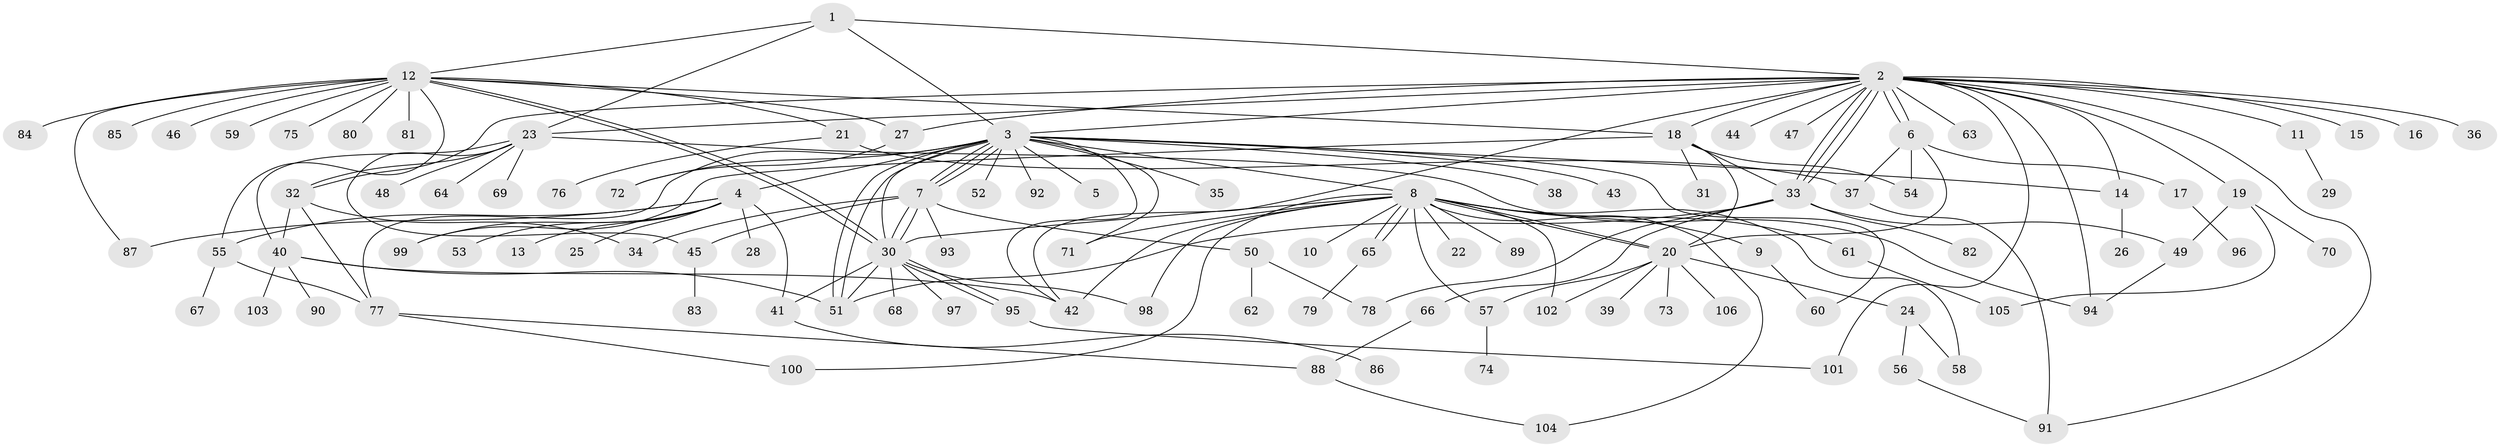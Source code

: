 // coarse degree distribution, {4: 0.12121212121212122, 17: 0.030303030303030304, 2: 0.15151515151515152, 1: 0.3939393939393939, 7: 0.09090909090909091, 12: 0.030303030303030304, 3: 0.030303030303030304, 9: 0.030303030303030304, 10: 0.030303030303030304, 5: 0.030303030303030304, 6: 0.06060606060606061}
// Generated by graph-tools (version 1.1) at 2025/36/03/04/25 23:36:58]
// undirected, 106 vertices, 163 edges
graph export_dot {
  node [color=gray90,style=filled];
  1;
  2;
  3;
  4;
  5;
  6;
  7;
  8;
  9;
  10;
  11;
  12;
  13;
  14;
  15;
  16;
  17;
  18;
  19;
  20;
  21;
  22;
  23;
  24;
  25;
  26;
  27;
  28;
  29;
  30;
  31;
  32;
  33;
  34;
  35;
  36;
  37;
  38;
  39;
  40;
  41;
  42;
  43;
  44;
  45;
  46;
  47;
  48;
  49;
  50;
  51;
  52;
  53;
  54;
  55;
  56;
  57;
  58;
  59;
  60;
  61;
  62;
  63;
  64;
  65;
  66;
  67;
  68;
  69;
  70;
  71;
  72;
  73;
  74;
  75;
  76;
  77;
  78;
  79;
  80;
  81;
  82;
  83;
  84;
  85;
  86;
  87;
  88;
  89;
  90;
  91;
  92;
  93;
  94;
  95;
  96;
  97;
  98;
  99;
  100;
  101;
  102;
  103;
  104;
  105;
  106;
  1 -- 2;
  1 -- 3;
  1 -- 12;
  1 -- 23;
  2 -- 3;
  2 -- 6;
  2 -- 6;
  2 -- 11;
  2 -- 14;
  2 -- 15;
  2 -- 16;
  2 -- 18;
  2 -- 19;
  2 -- 23;
  2 -- 27;
  2 -- 32;
  2 -- 33;
  2 -- 33;
  2 -- 33;
  2 -- 36;
  2 -- 42;
  2 -- 44;
  2 -- 47;
  2 -- 63;
  2 -- 91;
  2 -- 94;
  2 -- 101;
  3 -- 4;
  3 -- 5;
  3 -- 7;
  3 -- 7;
  3 -- 7;
  3 -- 8;
  3 -- 14;
  3 -- 30;
  3 -- 35;
  3 -- 38;
  3 -- 42;
  3 -- 43;
  3 -- 51;
  3 -- 51;
  3 -- 52;
  3 -- 60;
  3 -- 71;
  3 -- 72;
  3 -- 77;
  3 -- 92;
  4 -- 13;
  4 -- 25;
  4 -- 28;
  4 -- 41;
  4 -- 53;
  4 -- 55;
  4 -- 87;
  4 -- 99;
  6 -- 17;
  6 -- 20;
  6 -- 37;
  6 -- 54;
  7 -- 30;
  7 -- 30;
  7 -- 34;
  7 -- 45;
  7 -- 50;
  7 -- 93;
  8 -- 9;
  8 -- 10;
  8 -- 20;
  8 -- 20;
  8 -- 22;
  8 -- 30;
  8 -- 42;
  8 -- 57;
  8 -- 58;
  8 -- 61;
  8 -- 65;
  8 -- 65;
  8 -- 71;
  8 -- 89;
  8 -- 98;
  8 -- 100;
  8 -- 102;
  8 -- 104;
  9 -- 60;
  11 -- 29;
  12 -- 18;
  12 -- 21;
  12 -- 27;
  12 -- 30;
  12 -- 30;
  12 -- 46;
  12 -- 55;
  12 -- 59;
  12 -- 75;
  12 -- 80;
  12 -- 81;
  12 -- 84;
  12 -- 85;
  12 -- 87;
  14 -- 26;
  17 -- 96;
  18 -- 20;
  18 -- 31;
  18 -- 33;
  18 -- 54;
  18 -- 99;
  19 -- 49;
  19 -- 70;
  19 -- 105;
  20 -- 24;
  20 -- 39;
  20 -- 57;
  20 -- 73;
  20 -- 102;
  20 -- 106;
  21 -- 37;
  21 -- 76;
  23 -- 32;
  23 -- 40;
  23 -- 45;
  23 -- 48;
  23 -- 64;
  23 -- 69;
  23 -- 94;
  24 -- 56;
  24 -- 58;
  27 -- 72;
  30 -- 41;
  30 -- 51;
  30 -- 68;
  30 -- 95;
  30 -- 95;
  30 -- 97;
  30 -- 98;
  32 -- 34;
  32 -- 40;
  32 -- 77;
  33 -- 49;
  33 -- 51;
  33 -- 66;
  33 -- 78;
  33 -- 82;
  37 -- 91;
  40 -- 42;
  40 -- 51;
  40 -- 90;
  40 -- 103;
  41 -- 86;
  45 -- 83;
  49 -- 94;
  50 -- 62;
  50 -- 78;
  55 -- 67;
  55 -- 77;
  56 -- 91;
  57 -- 74;
  61 -- 105;
  65 -- 79;
  66 -- 88;
  77 -- 88;
  77 -- 100;
  88 -- 104;
  95 -- 101;
}

